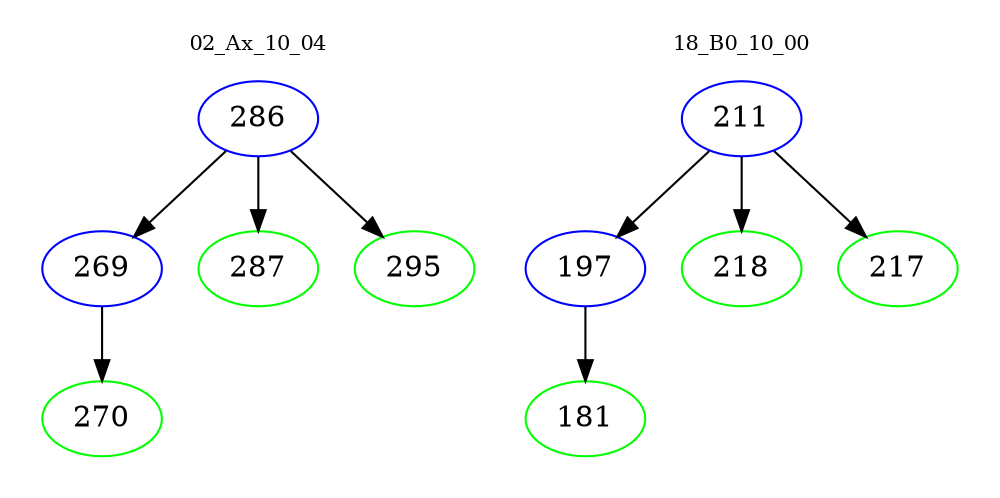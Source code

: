digraph{
subgraph cluster_0 {
color = white
label = "02_Ax_10_04";
fontsize=10;
T0_286 [label="286", color="blue"]
T0_286 -> T0_269 [color="black"]
T0_269 [label="269", color="blue"]
T0_269 -> T0_270 [color="black"]
T0_270 [label="270", color="green"]
T0_286 -> T0_287 [color="black"]
T0_287 [label="287", color="green"]
T0_286 -> T0_295 [color="black"]
T0_295 [label="295", color="green"]
}
subgraph cluster_1 {
color = white
label = "18_B0_10_00";
fontsize=10;
T1_211 [label="211", color="blue"]
T1_211 -> T1_197 [color="black"]
T1_197 [label="197", color="blue"]
T1_197 -> T1_181 [color="black"]
T1_181 [label="181", color="green"]
T1_211 -> T1_218 [color="black"]
T1_218 [label="218", color="green"]
T1_211 -> T1_217 [color="black"]
T1_217 [label="217", color="green"]
}
}
